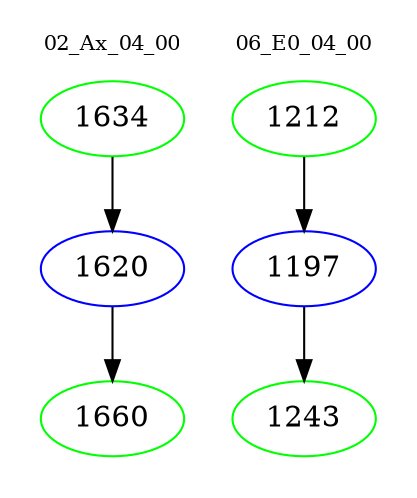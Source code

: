 digraph{
subgraph cluster_0 {
color = white
label = "02_Ax_04_00";
fontsize=10;
T0_1634 [label="1634", color="green"]
T0_1634 -> T0_1620 [color="black"]
T0_1620 [label="1620", color="blue"]
T0_1620 -> T0_1660 [color="black"]
T0_1660 [label="1660", color="green"]
}
subgraph cluster_1 {
color = white
label = "06_E0_04_00";
fontsize=10;
T1_1212 [label="1212", color="green"]
T1_1212 -> T1_1197 [color="black"]
T1_1197 [label="1197", color="blue"]
T1_1197 -> T1_1243 [color="black"]
T1_1243 [label="1243", color="green"]
}
}
